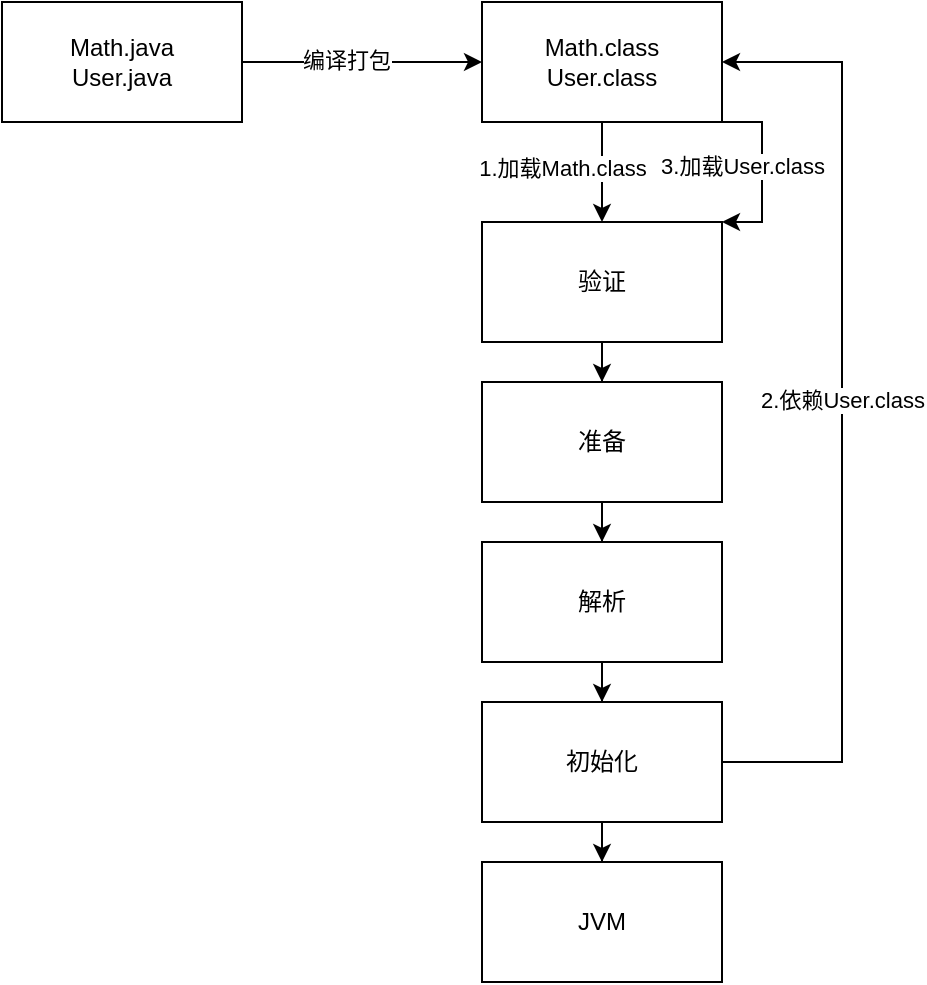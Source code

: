 <mxfile version="24.7.17">
  <diagram name="第 1 页" id="8-uOKyJFhzpOX7x2z2gW">
    <mxGraphModel dx="627" dy="380" grid="1" gridSize="10" guides="1" tooltips="1" connect="1" arrows="1" fold="1" page="1" pageScale="1" pageWidth="827" pageHeight="1169" math="0" shadow="0">
      <root>
        <mxCell id="0" />
        <mxCell id="1" parent="0" />
        <mxCell id="7I-5DfgB0YSvkT2r_JNi-3" style="edgeStyle=orthogonalEdgeStyle;rounded=0;orthogonalLoop=1;jettySize=auto;html=1;entryX=0;entryY=0.5;entryDx=0;entryDy=0;" edge="1" parent="1" source="7I-5DfgB0YSvkT2r_JNi-1" target="7I-5DfgB0YSvkT2r_JNi-2">
          <mxGeometry relative="1" as="geometry" />
        </mxCell>
        <mxCell id="7I-5DfgB0YSvkT2r_JNi-4" value="编译打包" style="edgeLabel;html=1;align=center;verticalAlign=middle;resizable=0;points=[];" vertex="1" connectable="0" parent="7I-5DfgB0YSvkT2r_JNi-3">
          <mxGeometry x="-0.133" y="1" relative="1" as="geometry">
            <mxPoint as="offset" />
          </mxGeometry>
        </mxCell>
        <mxCell id="7I-5DfgB0YSvkT2r_JNi-1" value="Math.java&lt;div&gt;User.java&lt;/div&gt;" style="rounded=0;whiteSpace=wrap;html=1;" vertex="1" parent="1">
          <mxGeometry x="80" y="100" width="120" height="60" as="geometry" />
        </mxCell>
        <mxCell id="7I-5DfgB0YSvkT2r_JNi-9" value="" style="edgeStyle=orthogonalEdgeStyle;rounded=0;orthogonalLoop=1;jettySize=auto;html=1;" edge="1" parent="1" source="7I-5DfgB0YSvkT2r_JNi-2" target="7I-5DfgB0YSvkT2r_JNi-8">
          <mxGeometry relative="1" as="geometry" />
        </mxCell>
        <mxCell id="7I-5DfgB0YSvkT2r_JNi-10" value="1.加载Math.class" style="edgeLabel;html=1;align=center;verticalAlign=middle;resizable=0;points=[];" vertex="1" connectable="0" parent="7I-5DfgB0YSvkT2r_JNi-9">
          <mxGeometry x="-0.08" y="-2" relative="1" as="geometry">
            <mxPoint x="-18" as="offset" />
          </mxGeometry>
        </mxCell>
        <mxCell id="7I-5DfgB0YSvkT2r_JNi-19" style="edgeStyle=orthogonalEdgeStyle;rounded=0;orthogonalLoop=1;jettySize=auto;html=1;entryX=1;entryY=0.5;entryDx=0;entryDy=0;exitX=1;exitY=1;exitDx=0;exitDy=0;" edge="1" parent="1" source="7I-5DfgB0YSvkT2r_JNi-2">
          <mxGeometry relative="1" as="geometry">
            <mxPoint x="440" y="120" as="sourcePoint" />
            <mxPoint x="440" y="210" as="targetPoint" />
            <Array as="points">
              <mxPoint x="460" y="160" />
              <mxPoint x="460" y="210" />
            </Array>
          </mxGeometry>
        </mxCell>
        <mxCell id="7I-5DfgB0YSvkT2r_JNi-21" value="3.加载User.class" style="edgeLabel;html=1;align=center;verticalAlign=middle;resizable=0;points=[];" vertex="1" connectable="0" parent="7I-5DfgB0YSvkT2r_JNi-19">
          <mxGeometry x="-0.082" y="-1" relative="1" as="geometry">
            <mxPoint x="-9" as="offset" />
          </mxGeometry>
        </mxCell>
        <mxCell id="7I-5DfgB0YSvkT2r_JNi-2" value="Math.class&lt;div&gt;User.class&lt;/div&gt;" style="rounded=0;whiteSpace=wrap;html=1;" vertex="1" parent="1">
          <mxGeometry x="320" y="100" width="120" height="60" as="geometry" />
        </mxCell>
        <mxCell id="7I-5DfgB0YSvkT2r_JNi-12" value="" style="edgeStyle=orthogonalEdgeStyle;rounded=0;orthogonalLoop=1;jettySize=auto;html=1;" edge="1" parent="1" source="7I-5DfgB0YSvkT2r_JNi-8" target="7I-5DfgB0YSvkT2r_JNi-11">
          <mxGeometry relative="1" as="geometry" />
        </mxCell>
        <mxCell id="7I-5DfgB0YSvkT2r_JNi-8" value="验证" style="rounded=0;whiteSpace=wrap;html=1;" vertex="1" parent="1">
          <mxGeometry x="320" y="210" width="120" height="60" as="geometry" />
        </mxCell>
        <mxCell id="7I-5DfgB0YSvkT2r_JNi-14" value="" style="edgeStyle=orthogonalEdgeStyle;rounded=0;orthogonalLoop=1;jettySize=auto;html=1;" edge="1" parent="1" source="7I-5DfgB0YSvkT2r_JNi-11" target="7I-5DfgB0YSvkT2r_JNi-13">
          <mxGeometry relative="1" as="geometry" />
        </mxCell>
        <mxCell id="7I-5DfgB0YSvkT2r_JNi-11" value="准备" style="rounded=0;whiteSpace=wrap;html=1;" vertex="1" parent="1">
          <mxGeometry x="320" y="290" width="120" height="60" as="geometry" />
        </mxCell>
        <mxCell id="7I-5DfgB0YSvkT2r_JNi-16" value="" style="edgeStyle=orthogonalEdgeStyle;rounded=0;orthogonalLoop=1;jettySize=auto;html=1;" edge="1" parent="1" source="7I-5DfgB0YSvkT2r_JNi-13" target="7I-5DfgB0YSvkT2r_JNi-15">
          <mxGeometry relative="1" as="geometry" />
        </mxCell>
        <mxCell id="7I-5DfgB0YSvkT2r_JNi-13" value="解析" style="rounded=0;whiteSpace=wrap;html=1;" vertex="1" parent="1">
          <mxGeometry x="320" y="370" width="120" height="60" as="geometry" />
        </mxCell>
        <mxCell id="7I-5DfgB0YSvkT2r_JNi-17" style="edgeStyle=orthogonalEdgeStyle;rounded=0;orthogonalLoop=1;jettySize=auto;html=1;entryX=1;entryY=0.5;entryDx=0;entryDy=0;" edge="1" parent="1" source="7I-5DfgB0YSvkT2r_JNi-15" target="7I-5DfgB0YSvkT2r_JNi-2">
          <mxGeometry relative="1" as="geometry">
            <Array as="points">
              <mxPoint x="500" y="480" />
              <mxPoint x="500" y="130" />
            </Array>
          </mxGeometry>
        </mxCell>
        <mxCell id="7I-5DfgB0YSvkT2r_JNi-18" value="2.依赖User.class" style="edgeLabel;html=1;align=center;verticalAlign=middle;resizable=0;points=[];" vertex="1" connectable="0" parent="7I-5DfgB0YSvkT2r_JNi-17">
          <mxGeometry x="0.025" relative="1" as="geometry">
            <mxPoint as="offset" />
          </mxGeometry>
        </mxCell>
        <mxCell id="7I-5DfgB0YSvkT2r_JNi-23" value="" style="edgeStyle=orthogonalEdgeStyle;rounded=0;orthogonalLoop=1;jettySize=auto;html=1;" edge="1" parent="1" source="7I-5DfgB0YSvkT2r_JNi-15" target="7I-5DfgB0YSvkT2r_JNi-22">
          <mxGeometry relative="1" as="geometry" />
        </mxCell>
        <mxCell id="7I-5DfgB0YSvkT2r_JNi-15" value="初始化" style="rounded=0;whiteSpace=wrap;html=1;" vertex="1" parent="1">
          <mxGeometry x="320" y="450" width="120" height="60" as="geometry" />
        </mxCell>
        <mxCell id="7I-5DfgB0YSvkT2r_JNi-22" value="JVM" style="rounded=0;whiteSpace=wrap;html=1;" vertex="1" parent="1">
          <mxGeometry x="320" y="530" width="120" height="60" as="geometry" />
        </mxCell>
      </root>
    </mxGraphModel>
  </diagram>
</mxfile>
